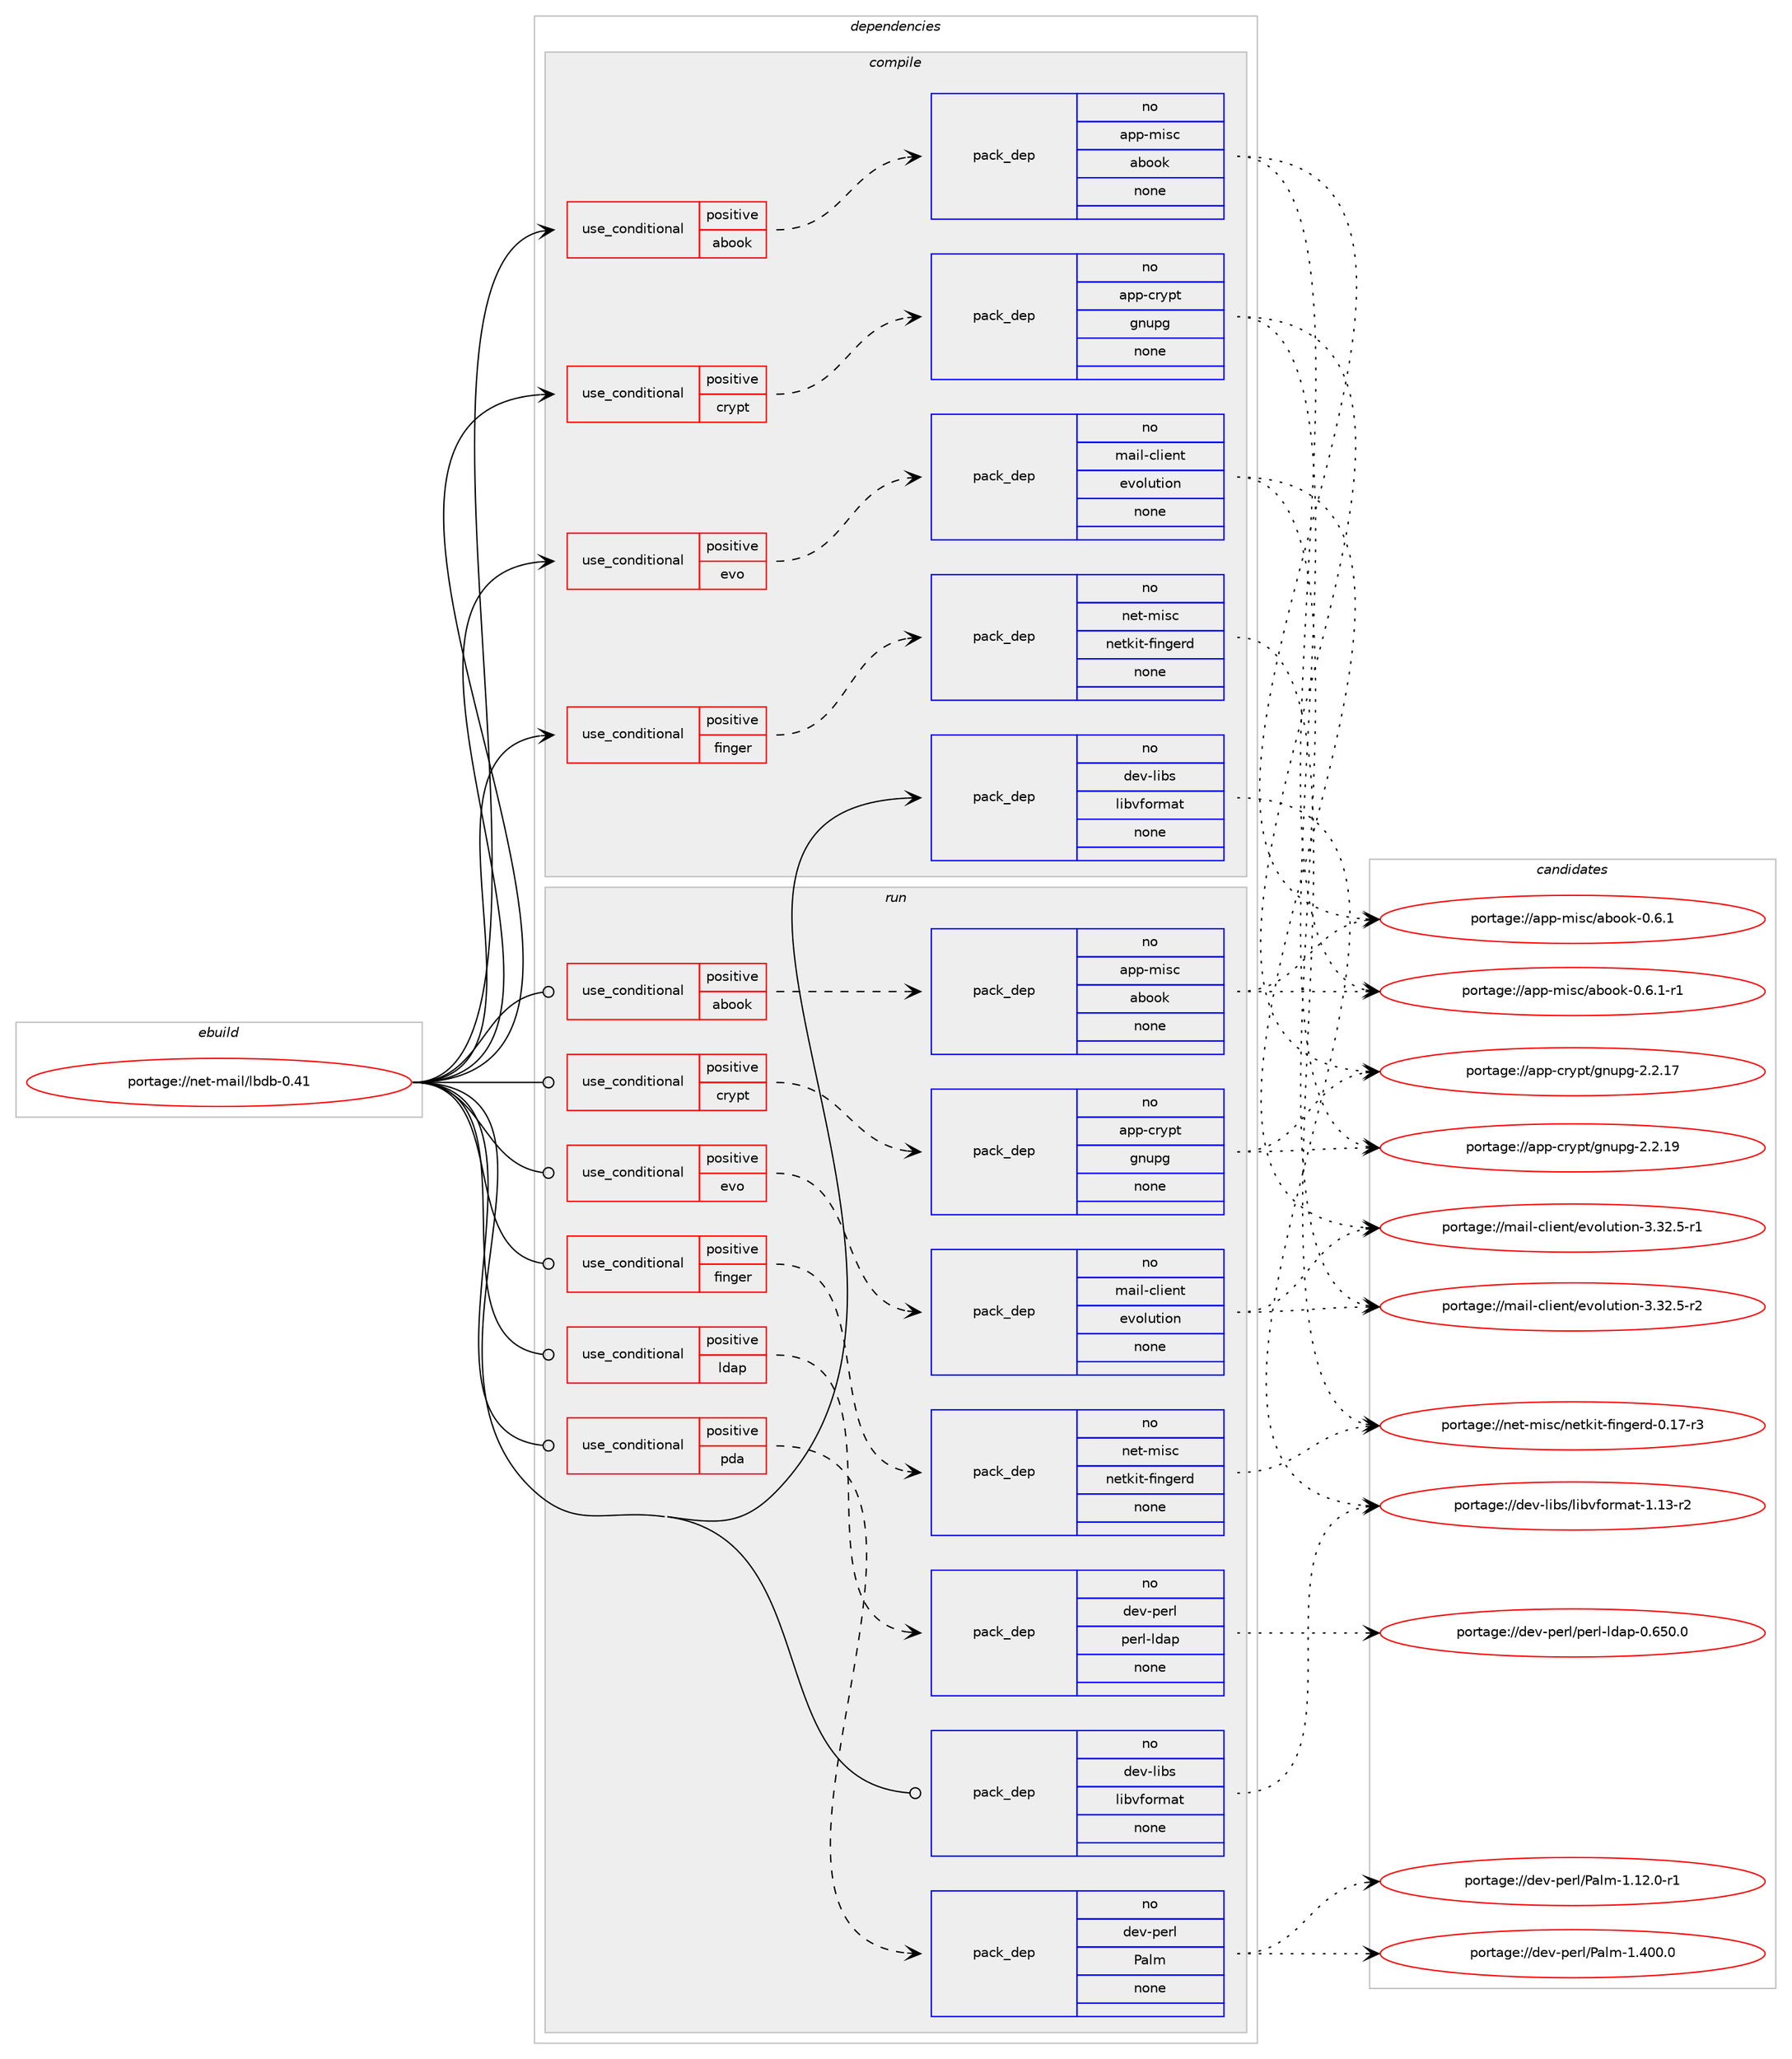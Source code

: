 digraph prolog {

# *************
# Graph options
# *************

newrank=true;
concentrate=true;
compound=true;
graph [rankdir=LR,fontname=Helvetica,fontsize=10,ranksep=1.5];#, ranksep=2.5, nodesep=0.2];
edge  [arrowhead=vee];
node  [fontname=Helvetica,fontsize=10];

# **********
# The ebuild
# **********

subgraph cluster_leftcol {
color=gray;
rank=same;
label=<<i>ebuild</i>>;
id [label="portage://net-mail/lbdb-0.41", color=red, width=4, href="../net-mail/lbdb-0.41.svg"];
}

# ****************
# The dependencies
# ****************

subgraph cluster_midcol {
color=gray;
label=<<i>dependencies</i>>;
subgraph cluster_compile {
fillcolor="#eeeeee";
style=filled;
label=<<i>compile</i>>;
subgraph cond24656 {
dependency118793 [label=<<TABLE BORDER="0" CELLBORDER="1" CELLSPACING="0" CELLPADDING="4"><TR><TD ROWSPAN="3" CELLPADDING="10">use_conditional</TD></TR><TR><TD>positive</TD></TR><TR><TD>abook</TD></TR></TABLE>>, shape=none, color=red];
subgraph pack92071 {
dependency118794 [label=<<TABLE BORDER="0" CELLBORDER="1" CELLSPACING="0" CELLPADDING="4" WIDTH="220"><TR><TD ROWSPAN="6" CELLPADDING="30">pack_dep</TD></TR><TR><TD WIDTH="110">no</TD></TR><TR><TD>app-misc</TD></TR><TR><TD>abook</TD></TR><TR><TD>none</TD></TR><TR><TD></TD></TR></TABLE>>, shape=none, color=blue];
}
dependency118793:e -> dependency118794:w [weight=20,style="dashed",arrowhead="vee"];
}
id:e -> dependency118793:w [weight=20,style="solid",arrowhead="vee"];
subgraph cond24657 {
dependency118795 [label=<<TABLE BORDER="0" CELLBORDER="1" CELLSPACING="0" CELLPADDING="4"><TR><TD ROWSPAN="3" CELLPADDING="10">use_conditional</TD></TR><TR><TD>positive</TD></TR><TR><TD>crypt</TD></TR></TABLE>>, shape=none, color=red];
subgraph pack92072 {
dependency118796 [label=<<TABLE BORDER="0" CELLBORDER="1" CELLSPACING="0" CELLPADDING="4" WIDTH="220"><TR><TD ROWSPAN="6" CELLPADDING="30">pack_dep</TD></TR><TR><TD WIDTH="110">no</TD></TR><TR><TD>app-crypt</TD></TR><TR><TD>gnupg</TD></TR><TR><TD>none</TD></TR><TR><TD></TD></TR></TABLE>>, shape=none, color=blue];
}
dependency118795:e -> dependency118796:w [weight=20,style="dashed",arrowhead="vee"];
}
id:e -> dependency118795:w [weight=20,style="solid",arrowhead="vee"];
subgraph cond24658 {
dependency118797 [label=<<TABLE BORDER="0" CELLBORDER="1" CELLSPACING="0" CELLPADDING="4"><TR><TD ROWSPAN="3" CELLPADDING="10">use_conditional</TD></TR><TR><TD>positive</TD></TR><TR><TD>evo</TD></TR></TABLE>>, shape=none, color=red];
subgraph pack92073 {
dependency118798 [label=<<TABLE BORDER="0" CELLBORDER="1" CELLSPACING="0" CELLPADDING="4" WIDTH="220"><TR><TD ROWSPAN="6" CELLPADDING="30">pack_dep</TD></TR><TR><TD WIDTH="110">no</TD></TR><TR><TD>mail-client</TD></TR><TR><TD>evolution</TD></TR><TR><TD>none</TD></TR><TR><TD></TD></TR></TABLE>>, shape=none, color=blue];
}
dependency118797:e -> dependency118798:w [weight=20,style="dashed",arrowhead="vee"];
}
id:e -> dependency118797:w [weight=20,style="solid",arrowhead="vee"];
subgraph cond24659 {
dependency118799 [label=<<TABLE BORDER="0" CELLBORDER="1" CELLSPACING="0" CELLPADDING="4"><TR><TD ROWSPAN="3" CELLPADDING="10">use_conditional</TD></TR><TR><TD>positive</TD></TR><TR><TD>finger</TD></TR></TABLE>>, shape=none, color=red];
subgraph pack92074 {
dependency118800 [label=<<TABLE BORDER="0" CELLBORDER="1" CELLSPACING="0" CELLPADDING="4" WIDTH="220"><TR><TD ROWSPAN="6" CELLPADDING="30">pack_dep</TD></TR><TR><TD WIDTH="110">no</TD></TR><TR><TD>net-misc</TD></TR><TR><TD>netkit-fingerd</TD></TR><TR><TD>none</TD></TR><TR><TD></TD></TR></TABLE>>, shape=none, color=blue];
}
dependency118799:e -> dependency118800:w [weight=20,style="dashed",arrowhead="vee"];
}
id:e -> dependency118799:w [weight=20,style="solid",arrowhead="vee"];
subgraph pack92075 {
dependency118801 [label=<<TABLE BORDER="0" CELLBORDER="1" CELLSPACING="0" CELLPADDING="4" WIDTH="220"><TR><TD ROWSPAN="6" CELLPADDING="30">pack_dep</TD></TR><TR><TD WIDTH="110">no</TD></TR><TR><TD>dev-libs</TD></TR><TR><TD>libvformat</TD></TR><TR><TD>none</TD></TR><TR><TD></TD></TR></TABLE>>, shape=none, color=blue];
}
id:e -> dependency118801:w [weight=20,style="solid",arrowhead="vee"];
}
subgraph cluster_compileandrun {
fillcolor="#eeeeee";
style=filled;
label=<<i>compile and run</i>>;
}
subgraph cluster_run {
fillcolor="#eeeeee";
style=filled;
label=<<i>run</i>>;
subgraph cond24660 {
dependency118802 [label=<<TABLE BORDER="0" CELLBORDER="1" CELLSPACING="0" CELLPADDING="4"><TR><TD ROWSPAN="3" CELLPADDING="10">use_conditional</TD></TR><TR><TD>positive</TD></TR><TR><TD>abook</TD></TR></TABLE>>, shape=none, color=red];
subgraph pack92076 {
dependency118803 [label=<<TABLE BORDER="0" CELLBORDER="1" CELLSPACING="0" CELLPADDING="4" WIDTH="220"><TR><TD ROWSPAN="6" CELLPADDING="30">pack_dep</TD></TR><TR><TD WIDTH="110">no</TD></TR><TR><TD>app-misc</TD></TR><TR><TD>abook</TD></TR><TR><TD>none</TD></TR><TR><TD></TD></TR></TABLE>>, shape=none, color=blue];
}
dependency118802:e -> dependency118803:w [weight=20,style="dashed",arrowhead="vee"];
}
id:e -> dependency118802:w [weight=20,style="solid",arrowhead="odot"];
subgraph cond24661 {
dependency118804 [label=<<TABLE BORDER="0" CELLBORDER="1" CELLSPACING="0" CELLPADDING="4"><TR><TD ROWSPAN="3" CELLPADDING="10">use_conditional</TD></TR><TR><TD>positive</TD></TR><TR><TD>crypt</TD></TR></TABLE>>, shape=none, color=red];
subgraph pack92077 {
dependency118805 [label=<<TABLE BORDER="0" CELLBORDER="1" CELLSPACING="0" CELLPADDING="4" WIDTH="220"><TR><TD ROWSPAN="6" CELLPADDING="30">pack_dep</TD></TR><TR><TD WIDTH="110">no</TD></TR><TR><TD>app-crypt</TD></TR><TR><TD>gnupg</TD></TR><TR><TD>none</TD></TR><TR><TD></TD></TR></TABLE>>, shape=none, color=blue];
}
dependency118804:e -> dependency118805:w [weight=20,style="dashed",arrowhead="vee"];
}
id:e -> dependency118804:w [weight=20,style="solid",arrowhead="odot"];
subgraph cond24662 {
dependency118806 [label=<<TABLE BORDER="0" CELLBORDER="1" CELLSPACING="0" CELLPADDING="4"><TR><TD ROWSPAN="3" CELLPADDING="10">use_conditional</TD></TR><TR><TD>positive</TD></TR><TR><TD>evo</TD></TR></TABLE>>, shape=none, color=red];
subgraph pack92078 {
dependency118807 [label=<<TABLE BORDER="0" CELLBORDER="1" CELLSPACING="0" CELLPADDING="4" WIDTH="220"><TR><TD ROWSPAN="6" CELLPADDING="30">pack_dep</TD></TR><TR><TD WIDTH="110">no</TD></TR><TR><TD>mail-client</TD></TR><TR><TD>evolution</TD></TR><TR><TD>none</TD></TR><TR><TD></TD></TR></TABLE>>, shape=none, color=blue];
}
dependency118806:e -> dependency118807:w [weight=20,style="dashed",arrowhead="vee"];
}
id:e -> dependency118806:w [weight=20,style="solid",arrowhead="odot"];
subgraph cond24663 {
dependency118808 [label=<<TABLE BORDER="0" CELLBORDER="1" CELLSPACING="0" CELLPADDING="4"><TR><TD ROWSPAN="3" CELLPADDING="10">use_conditional</TD></TR><TR><TD>positive</TD></TR><TR><TD>finger</TD></TR></TABLE>>, shape=none, color=red];
subgraph pack92079 {
dependency118809 [label=<<TABLE BORDER="0" CELLBORDER="1" CELLSPACING="0" CELLPADDING="4" WIDTH="220"><TR><TD ROWSPAN="6" CELLPADDING="30">pack_dep</TD></TR><TR><TD WIDTH="110">no</TD></TR><TR><TD>net-misc</TD></TR><TR><TD>netkit-fingerd</TD></TR><TR><TD>none</TD></TR><TR><TD></TD></TR></TABLE>>, shape=none, color=blue];
}
dependency118808:e -> dependency118809:w [weight=20,style="dashed",arrowhead="vee"];
}
id:e -> dependency118808:w [weight=20,style="solid",arrowhead="odot"];
subgraph cond24664 {
dependency118810 [label=<<TABLE BORDER="0" CELLBORDER="1" CELLSPACING="0" CELLPADDING="4"><TR><TD ROWSPAN="3" CELLPADDING="10">use_conditional</TD></TR><TR><TD>positive</TD></TR><TR><TD>ldap</TD></TR></TABLE>>, shape=none, color=red];
subgraph pack92080 {
dependency118811 [label=<<TABLE BORDER="0" CELLBORDER="1" CELLSPACING="0" CELLPADDING="4" WIDTH="220"><TR><TD ROWSPAN="6" CELLPADDING="30">pack_dep</TD></TR><TR><TD WIDTH="110">no</TD></TR><TR><TD>dev-perl</TD></TR><TR><TD>perl-ldap</TD></TR><TR><TD>none</TD></TR><TR><TD></TD></TR></TABLE>>, shape=none, color=blue];
}
dependency118810:e -> dependency118811:w [weight=20,style="dashed",arrowhead="vee"];
}
id:e -> dependency118810:w [weight=20,style="solid",arrowhead="odot"];
subgraph cond24665 {
dependency118812 [label=<<TABLE BORDER="0" CELLBORDER="1" CELLSPACING="0" CELLPADDING="4"><TR><TD ROWSPAN="3" CELLPADDING="10">use_conditional</TD></TR><TR><TD>positive</TD></TR><TR><TD>pda</TD></TR></TABLE>>, shape=none, color=red];
subgraph pack92081 {
dependency118813 [label=<<TABLE BORDER="0" CELLBORDER="1" CELLSPACING="0" CELLPADDING="4" WIDTH="220"><TR><TD ROWSPAN="6" CELLPADDING="30">pack_dep</TD></TR><TR><TD WIDTH="110">no</TD></TR><TR><TD>dev-perl</TD></TR><TR><TD>Palm</TD></TR><TR><TD>none</TD></TR><TR><TD></TD></TR></TABLE>>, shape=none, color=blue];
}
dependency118812:e -> dependency118813:w [weight=20,style="dashed",arrowhead="vee"];
}
id:e -> dependency118812:w [weight=20,style="solid",arrowhead="odot"];
subgraph pack92082 {
dependency118814 [label=<<TABLE BORDER="0" CELLBORDER="1" CELLSPACING="0" CELLPADDING="4" WIDTH="220"><TR><TD ROWSPAN="6" CELLPADDING="30">pack_dep</TD></TR><TR><TD WIDTH="110">no</TD></TR><TR><TD>dev-libs</TD></TR><TR><TD>libvformat</TD></TR><TR><TD>none</TD></TR><TR><TD></TD></TR></TABLE>>, shape=none, color=blue];
}
id:e -> dependency118814:w [weight=20,style="solid",arrowhead="odot"];
}
}

# **************
# The candidates
# **************

subgraph cluster_choices {
rank=same;
color=gray;
label=<<i>candidates</i>>;

subgraph choice92071 {
color=black;
nodesep=1;
choice9711211245109105115994797981111111074548465446494511449 [label="portage://app-misc/abook-0.6.1-r1", color=red, width=4,href="../app-misc/abook-0.6.1-r1.svg"];
choice971121124510910511599479798111111107454846544649 [label="portage://app-misc/abook-0.6.1", color=red, width=4,href="../app-misc/abook-0.6.1.svg"];
dependency118794:e -> choice9711211245109105115994797981111111074548465446494511449:w [style=dotted,weight="100"];
dependency118794:e -> choice971121124510910511599479798111111107454846544649:w [style=dotted,weight="100"];
}
subgraph choice92072 {
color=black;
nodesep=1;
choice9711211245991141211121164710311011711210345504650464957 [label="portage://app-crypt/gnupg-2.2.19", color=red, width=4,href="../app-crypt/gnupg-2.2.19.svg"];
choice9711211245991141211121164710311011711210345504650464955 [label="portage://app-crypt/gnupg-2.2.17", color=red, width=4,href="../app-crypt/gnupg-2.2.17.svg"];
dependency118796:e -> choice9711211245991141211121164710311011711210345504650464957:w [style=dotted,weight="100"];
dependency118796:e -> choice9711211245991141211121164710311011711210345504650464955:w [style=dotted,weight="100"];
}
subgraph choice92073 {
color=black;
nodesep=1;
choice10997105108459910810510111011647101118111108117116105111110455146515046534511450 [label="portage://mail-client/evolution-3.32.5-r2", color=red, width=4,href="../mail-client/evolution-3.32.5-r2.svg"];
choice10997105108459910810510111011647101118111108117116105111110455146515046534511449 [label="portage://mail-client/evolution-3.32.5-r1", color=red, width=4,href="../mail-client/evolution-3.32.5-r1.svg"];
dependency118798:e -> choice10997105108459910810510111011647101118111108117116105111110455146515046534511450:w [style=dotted,weight="100"];
dependency118798:e -> choice10997105108459910810510111011647101118111108117116105111110455146515046534511449:w [style=dotted,weight="100"];
}
subgraph choice92074 {
color=black;
nodesep=1;
choice1101011164510910511599471101011161071051164510210511010310111410045484649554511451 [label="portage://net-misc/netkit-fingerd-0.17-r3", color=red, width=4,href="../net-misc/netkit-fingerd-0.17-r3.svg"];
dependency118800:e -> choice1101011164510910511599471101011161071051164510210511010310111410045484649554511451:w [style=dotted,weight="100"];
}
subgraph choice92075 {
color=black;
nodesep=1;
choice100101118451081059811547108105981181021111141099711645494649514511450 [label="portage://dev-libs/libvformat-1.13-r2", color=red, width=4,href="../dev-libs/libvformat-1.13-r2.svg"];
dependency118801:e -> choice100101118451081059811547108105981181021111141099711645494649514511450:w [style=dotted,weight="100"];
}
subgraph choice92076 {
color=black;
nodesep=1;
choice9711211245109105115994797981111111074548465446494511449 [label="portage://app-misc/abook-0.6.1-r1", color=red, width=4,href="../app-misc/abook-0.6.1-r1.svg"];
choice971121124510910511599479798111111107454846544649 [label="portage://app-misc/abook-0.6.1", color=red, width=4,href="../app-misc/abook-0.6.1.svg"];
dependency118803:e -> choice9711211245109105115994797981111111074548465446494511449:w [style=dotted,weight="100"];
dependency118803:e -> choice971121124510910511599479798111111107454846544649:w [style=dotted,weight="100"];
}
subgraph choice92077 {
color=black;
nodesep=1;
choice9711211245991141211121164710311011711210345504650464957 [label="portage://app-crypt/gnupg-2.2.19", color=red, width=4,href="../app-crypt/gnupg-2.2.19.svg"];
choice9711211245991141211121164710311011711210345504650464955 [label="portage://app-crypt/gnupg-2.2.17", color=red, width=4,href="../app-crypt/gnupg-2.2.17.svg"];
dependency118805:e -> choice9711211245991141211121164710311011711210345504650464957:w [style=dotted,weight="100"];
dependency118805:e -> choice9711211245991141211121164710311011711210345504650464955:w [style=dotted,weight="100"];
}
subgraph choice92078 {
color=black;
nodesep=1;
choice10997105108459910810510111011647101118111108117116105111110455146515046534511450 [label="portage://mail-client/evolution-3.32.5-r2", color=red, width=4,href="../mail-client/evolution-3.32.5-r2.svg"];
choice10997105108459910810510111011647101118111108117116105111110455146515046534511449 [label="portage://mail-client/evolution-3.32.5-r1", color=red, width=4,href="../mail-client/evolution-3.32.5-r1.svg"];
dependency118807:e -> choice10997105108459910810510111011647101118111108117116105111110455146515046534511450:w [style=dotted,weight="100"];
dependency118807:e -> choice10997105108459910810510111011647101118111108117116105111110455146515046534511449:w [style=dotted,weight="100"];
}
subgraph choice92079 {
color=black;
nodesep=1;
choice1101011164510910511599471101011161071051164510210511010310111410045484649554511451 [label="portage://net-misc/netkit-fingerd-0.17-r3", color=red, width=4,href="../net-misc/netkit-fingerd-0.17-r3.svg"];
dependency118809:e -> choice1101011164510910511599471101011161071051164510210511010310111410045484649554511451:w [style=dotted,weight="100"];
}
subgraph choice92080 {
color=black;
nodesep=1;
choice100101118451121011141084711210111410845108100971124548465453484648 [label="portage://dev-perl/perl-ldap-0.650.0", color=red, width=4,href="../dev-perl/perl-ldap-0.650.0.svg"];
dependency118811:e -> choice100101118451121011141084711210111410845108100971124548465453484648:w [style=dotted,weight="100"];
}
subgraph choice92081 {
color=black;
nodesep=1;
choice100101118451121011141084780971081094549465248484648 [label="portage://dev-perl/Palm-1.400.0", color=red, width=4,href="../dev-perl/Palm-1.400.0.svg"];
choice10010111845112101114108478097108109454946495046484511449 [label="portage://dev-perl/Palm-1.12.0-r1", color=red, width=4,href="../dev-perl/Palm-1.12.0-r1.svg"];
dependency118813:e -> choice100101118451121011141084780971081094549465248484648:w [style=dotted,weight="100"];
dependency118813:e -> choice10010111845112101114108478097108109454946495046484511449:w [style=dotted,weight="100"];
}
subgraph choice92082 {
color=black;
nodesep=1;
choice100101118451081059811547108105981181021111141099711645494649514511450 [label="portage://dev-libs/libvformat-1.13-r2", color=red, width=4,href="../dev-libs/libvformat-1.13-r2.svg"];
dependency118814:e -> choice100101118451081059811547108105981181021111141099711645494649514511450:w [style=dotted,weight="100"];
}
}

}
